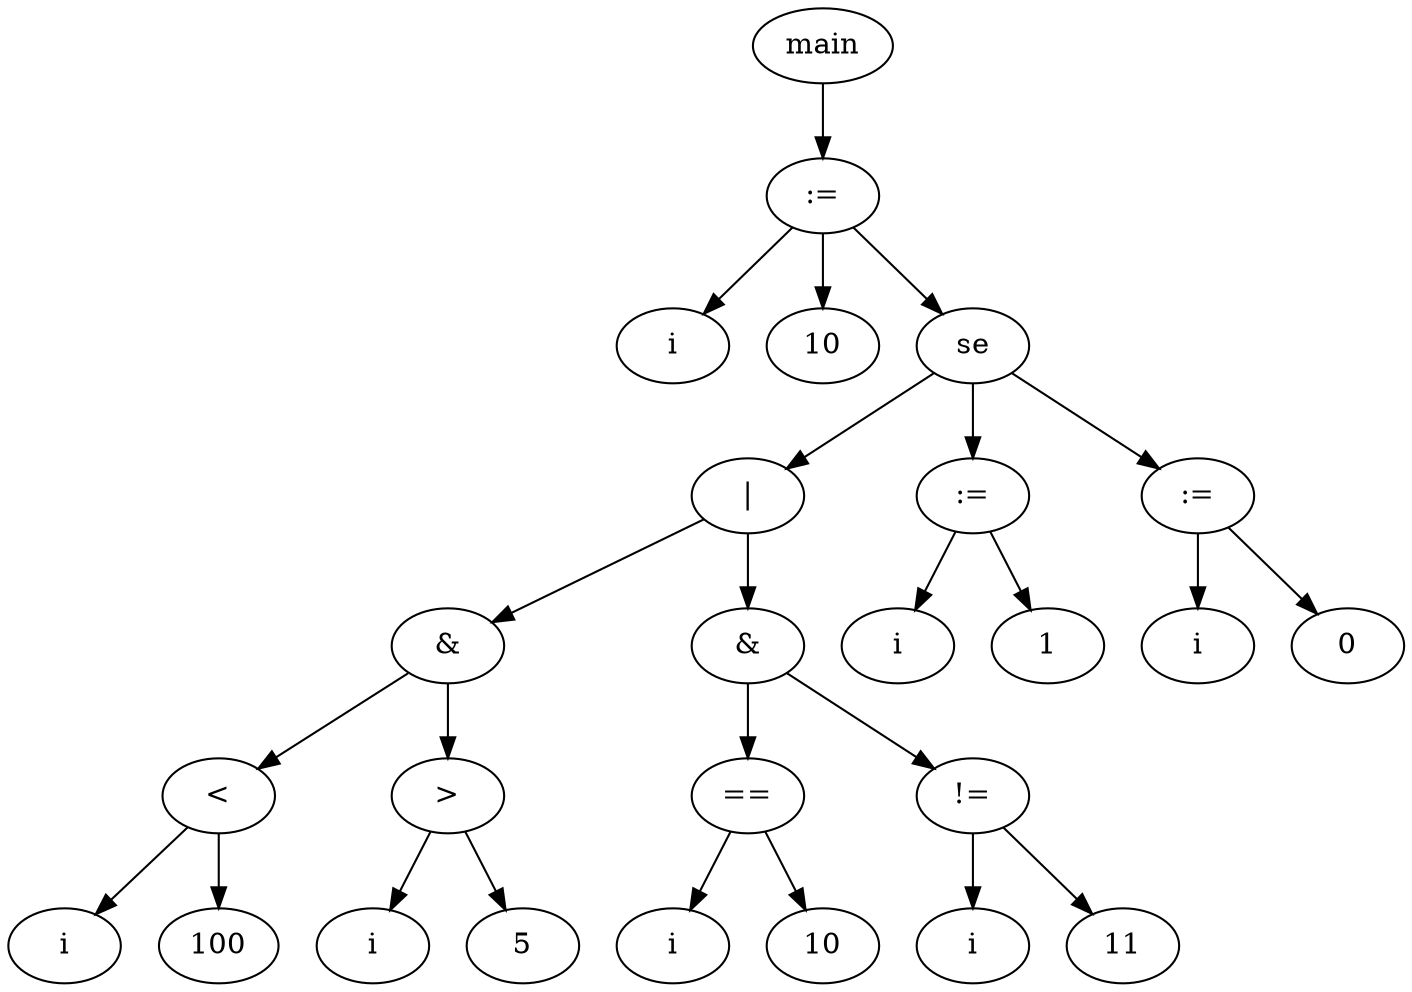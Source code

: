 digraph grafo {
  108516967134240 [ label="main" ];
  108516967134240 -> 108516967135136;
  108516967135136 [ label=":=" ];
  108516967135136 -> 108516967135184;
  108516967135184 [ label="i" ];
  108516967135136 -> 108516967135056;
  108516967135056 [ label="10" ];
  108516967135136 -> 108516967137408;
  108516967137408 [ label="se" ];
  108516967137408 -> 108516967136512;
  108516967136512 [ label="|" ];
  108516967136512 -> 108516967135744;
  108516967135744 [ label="&" ];
  108516967135744 -> 108516967135424;
  108516967135424 [ label="<" ];
  108516967135424 -> 108516967135264;
  108516967135264 [ label="i" ];
  108516967135424 -> 108516967135344;
  108516967135344 [ label="100" ];
  108516967135744 -> 108516967135696;
  108516967135696 [ label=">" ];
  108516967135696 -> 108516967135536;
  108516967135536 [ label="i" ];
  108516967135696 -> 108516967135616;
  108516967135616 [ label="5" ];
  108516967136512 -> 108516967136400;
  108516967136400 [ label="&" ];
  108516967136400 -> 108516967136080;
  108516967136080 [ label="==" ];
  108516967136080 -> 108516967135920;
  108516967135920 [ label="i" ];
  108516967136080 -> 108516967136000;
  108516967136000 [ label="10" ];
  108516967136400 -> 108516967136352;
  108516967136352 [ label="!=" ];
  108516967136352 -> 108516967136192;
  108516967136192 [ label="i" ];
  108516967136352 -> 108516967136272;
  108516967136272 [ label="11" ];
  108516967137408 -> 108516967137008;
  108516967137008 [ label=":=" ];
  108516967137008 -> 108516967137056;
  108516967137056 [ label="i" ];
  108516967137008 -> 108516967136928;
  108516967136928 [ label="1" ];
  108516967137408 -> 108516967137280;
  108516967137280 [ label=":=" ];
  108516967137280 -> 108516967137328;
  108516967137328 [ label="i" ];
  108516967137280 -> 108516967137200;
  108516967137200 [ label="0" ];
}

